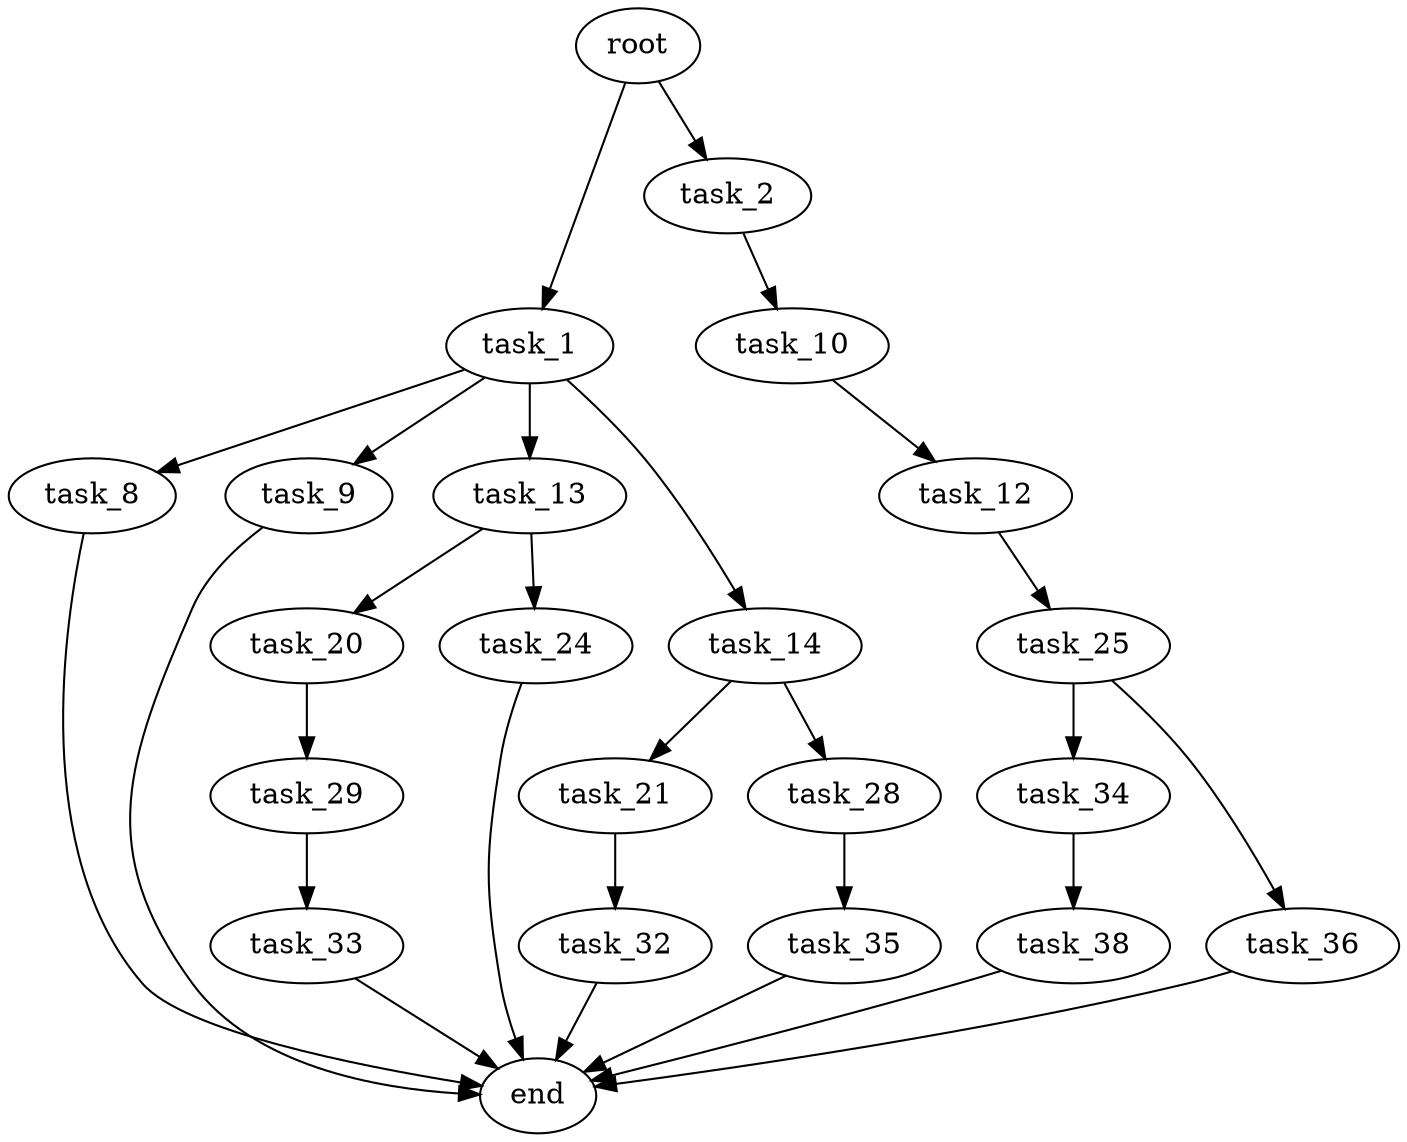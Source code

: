 digraph G {
  root [size="0.000000"];
  task_1 [size="549755813888.000000"];
  task_2 [size="368293445632.000000"];
  task_8 [size="7592297814.000000"];
  task_9 [size="22100318711.000000"];
  task_10 [size="68719476736.000000"];
  task_12 [size="782757789696.000000"];
  task_13 [size="1286557880.000000"];
  task_14 [size="546127957099.000000"];
  task_20 [size="832652148425.000000"];
  task_21 [size="75745714962.000000"];
  task_24 [size="782757789696.000000"];
  task_25 [size="28991029248.000000"];
  task_28 [size="16655241557.000000"];
  task_29 [size="134217728000.000000"];
  task_32 [size="549755813888.000000"];
  task_33 [size="1302562636.000000"];
  task_34 [size="6969375721.000000"];
  task_35 [size="376816815251.000000"];
  task_36 [size="1690507012.000000"];
  task_38 [size="8650858270.000000"];
  end [size="0.000000"];

  root -> task_1 [size="1.000000"];
  root -> task_2 [size="1.000000"];
  task_1 -> task_8 [size="536870912.000000"];
  task_1 -> task_9 [size="536870912.000000"];
  task_1 -> task_13 [size="536870912.000000"];
  task_1 -> task_14 [size="536870912.000000"];
  task_2 -> task_10 [size="411041792.000000"];
  task_8 -> end [size="1.000000"];
  task_9 -> end [size="1.000000"];
  task_10 -> task_12 [size="134217728.000000"];
  task_12 -> task_25 [size="679477248.000000"];
  task_13 -> task_20 [size="75497472.000000"];
  task_13 -> task_24 [size="75497472.000000"];
  task_14 -> task_21 [size="536870912.000000"];
  task_14 -> task_28 [size="536870912.000000"];
  task_20 -> task_29 [size="838860800.000000"];
  task_21 -> task_32 [size="75497472.000000"];
  task_24 -> end [size="1.000000"];
  task_25 -> task_34 [size="75497472.000000"];
  task_25 -> task_36 [size="75497472.000000"];
  task_28 -> task_35 [size="411041792.000000"];
  task_29 -> task_33 [size="209715200.000000"];
  task_32 -> end [size="1.000000"];
  task_33 -> end [size="1.000000"];
  task_34 -> task_38 [size="209715200.000000"];
  task_35 -> end [size="1.000000"];
  task_36 -> end [size="1.000000"];
  task_38 -> end [size="1.000000"];
}
